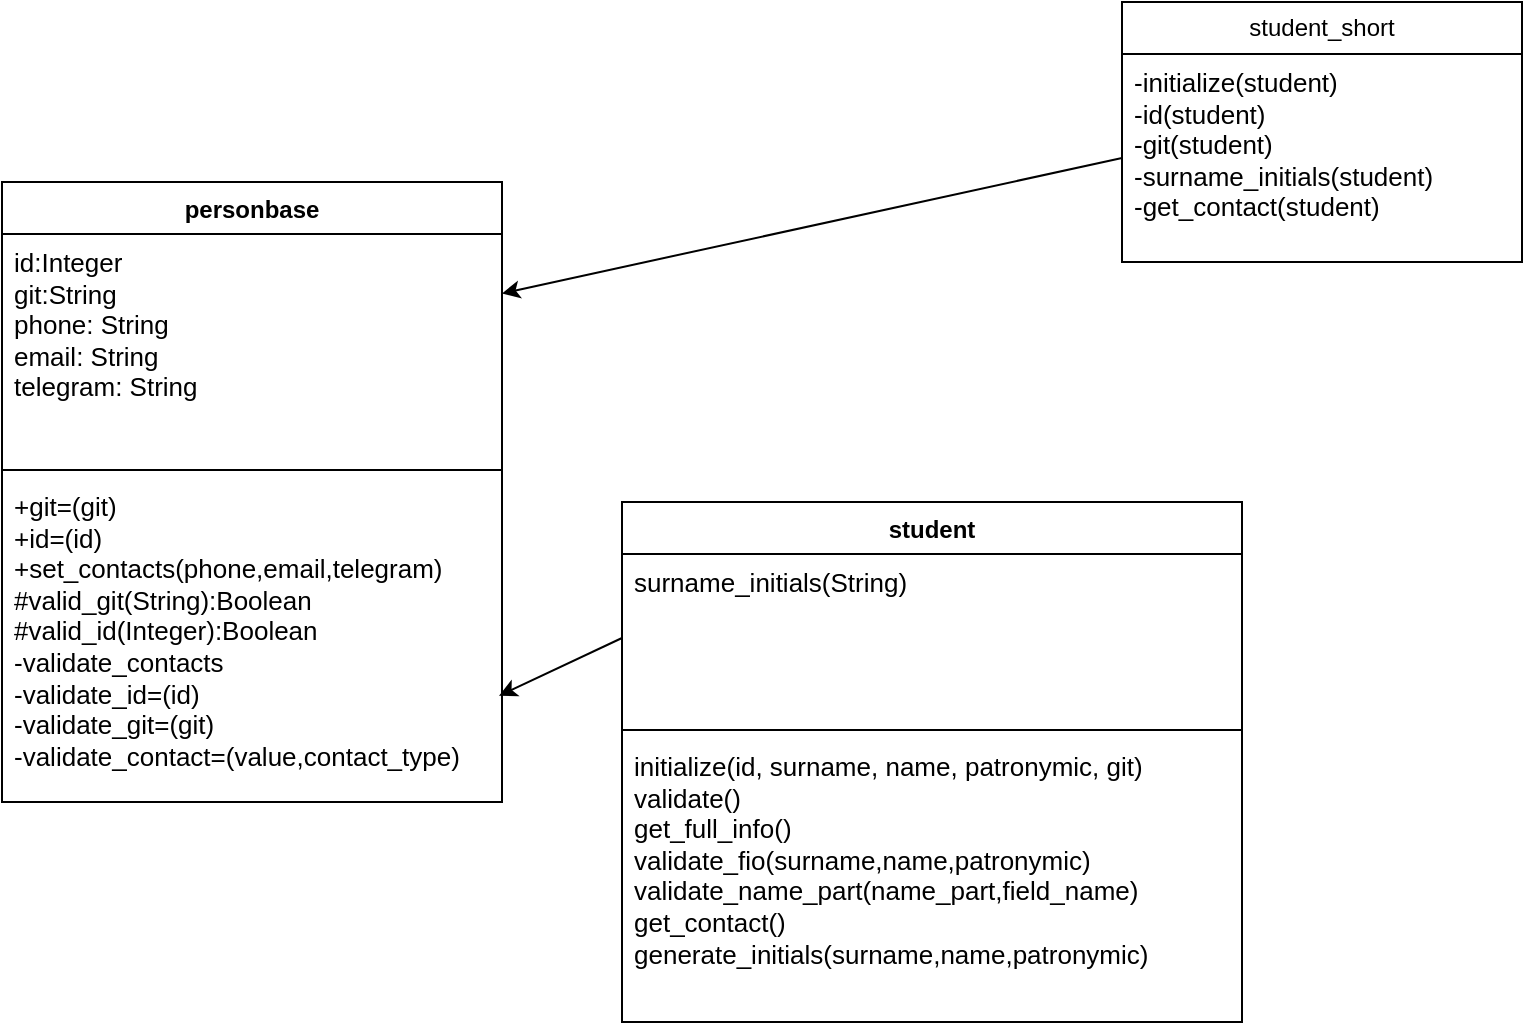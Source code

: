 <mxGraphModel dx="1434" dy="780" grid="1" gridSize="10" guides="1" tooltips="1" connect="1" arrows="1" fold="1" page="1" pageScale="1" pageWidth="827" pageHeight="1169" math="0" shadow="0">
  <root>
    <mxCell id="0" />
    <mxCell id="1" parent="0" />
    <mxCell id="TWZeQBOpbCpTZb6lZ8-Y-5" value="personbase" style="swimlane;fontStyle=1;align=center;verticalAlign=top;childLayout=stackLayout;horizontal=1;startSize=26;horizontalStack=0;resizeParent=1;resizeParentMax=0;resizeLast=0;collapsible=1;marginBottom=0;whiteSpace=wrap;html=1;" parent="1" vertex="1">
      <mxGeometry x="20" y="200" width="250" height="310" as="geometry" />
    </mxCell>
    <mxCell id="TWZeQBOpbCpTZb6lZ8-Y-6" value="&lt;font style=&quot;font-size: 13px;&quot;&gt;id:Integer&lt;/font&gt;&lt;div&gt;&lt;font style=&quot;font-size: 13px;&quot;&gt;git:String&lt;br&gt;phone: String&lt;br&gt;email: String&lt;br&gt;telegram: String&lt;/font&gt;&lt;/div&gt;" style="text;strokeColor=none;fillColor=none;align=left;verticalAlign=top;spacingLeft=4;spacingRight=4;overflow=hidden;rotatable=0;points=[[0,0.5],[1,0.5]];portConstraint=eastwest;whiteSpace=wrap;html=1;" parent="TWZeQBOpbCpTZb6lZ8-Y-5" vertex="1">
      <mxGeometry y="26" width="250" height="114" as="geometry" />
    </mxCell>
    <mxCell id="TWZeQBOpbCpTZb6lZ8-Y-7" value="" style="line;strokeWidth=1;fillColor=none;align=left;verticalAlign=middle;spacingTop=-1;spacingLeft=3;spacingRight=3;rotatable=0;labelPosition=right;points=[];portConstraint=eastwest;strokeColor=inherit;" parent="TWZeQBOpbCpTZb6lZ8-Y-5" vertex="1">
      <mxGeometry y="140" width="250" height="8" as="geometry" />
    </mxCell>
    <mxCell id="TWZeQBOpbCpTZb6lZ8-Y-8" value="&lt;span style=&quot;font-size: 13px;&quot;&gt;+git=(git)&lt;/span&gt;&lt;div&gt;&lt;span style=&quot;font-size: 13px;&quot;&gt;+id=(id)&lt;/span&gt;&lt;/div&gt;&lt;div&gt;&lt;span style=&quot;font-size: 13px;&quot;&gt;+set_contacts(phone,email,telegram)&lt;/span&gt;&lt;/div&gt;&lt;div&gt;&lt;span style=&quot;font-size: 13px;&quot;&gt;#valid_git(String):Boolean&lt;/span&gt;&lt;/div&gt;&lt;div&gt;&lt;span style=&quot;font-size: 13px;&quot;&gt;#valid_id(Integer):Boolean&lt;/span&gt;&lt;/div&gt;&lt;div&gt;&lt;span style=&quot;font-size: 13px;&quot;&gt;-validate_contacts&lt;/span&gt;&lt;/div&gt;&lt;div&gt;&lt;span style=&quot;font-size: 13px;&quot;&gt;-validate_id=(id)&lt;/span&gt;&lt;/div&gt;&lt;div&gt;&lt;span style=&quot;font-size: 13px;&quot;&gt;-validate_git=(git)&lt;/span&gt;&lt;/div&gt;&lt;div&gt;&lt;span style=&quot;font-size: 13px;&quot;&gt;-validate_contact=(value,contact_type)&lt;/span&gt;&lt;/div&gt;&lt;div&gt;&lt;span style=&quot;font-size: 13px;&quot;&gt;&lt;br&gt;&lt;/span&gt;&lt;/div&gt;" style="text;strokeColor=none;fillColor=none;align=left;verticalAlign=top;spacingLeft=4;spacingRight=4;overflow=hidden;rotatable=0;points=[[0,0.5],[1,0.5]];portConstraint=eastwest;whiteSpace=wrap;html=1;" parent="TWZeQBOpbCpTZb6lZ8-Y-5" vertex="1">
      <mxGeometry y="148" width="250" height="162" as="geometry" />
    </mxCell>
    <mxCell id="TWZeQBOpbCpTZb6lZ8-Y-9" value="student" style="swimlane;fontStyle=1;align=center;verticalAlign=top;childLayout=stackLayout;horizontal=1;startSize=26;horizontalStack=0;resizeParent=1;resizeParentMax=0;resizeLast=0;collapsible=1;marginBottom=0;whiteSpace=wrap;html=1;" parent="1" vertex="1">
      <mxGeometry x="330" y="360" width="310" height="260" as="geometry" />
    </mxCell>
    <mxCell id="TWZeQBOpbCpTZb6lZ8-Y-10" value="&lt;span style=&quot;font-size: 13px;&quot;&gt;surname_initials(String)&lt;/span&gt;" style="text;strokeColor=none;fillColor=none;align=left;verticalAlign=top;spacingLeft=4;spacingRight=4;overflow=hidden;rotatable=0;points=[[0,0.5],[1,0.5]];portConstraint=eastwest;whiteSpace=wrap;html=1;" parent="TWZeQBOpbCpTZb6lZ8-Y-9" vertex="1">
      <mxGeometry y="26" width="310" height="84" as="geometry" />
    </mxCell>
    <mxCell id="TWZeQBOpbCpTZb6lZ8-Y-11" value="" style="line;strokeWidth=1;fillColor=none;align=left;verticalAlign=middle;spacingTop=-1;spacingLeft=3;spacingRight=3;rotatable=0;labelPosition=right;points=[];portConstraint=eastwest;strokeColor=inherit;" parent="TWZeQBOpbCpTZb6lZ8-Y-9" vertex="1">
      <mxGeometry y="110" width="310" height="8" as="geometry" />
    </mxCell>
    <mxCell id="TWZeQBOpbCpTZb6lZ8-Y-12" value="&lt;font style=&quot;font-size: 13px;&quot;&gt;initialize(id, surname, name, patronymic, git)&lt;br&gt;validate()&lt;br&gt;get_full_info()&lt;/font&gt;&lt;div&gt;&lt;font style=&quot;font-size: 13px;&quot;&gt;validate_fio(surname,name,patronymic)&lt;/font&gt;&lt;/div&gt;&lt;div&gt;&lt;span style=&quot;font-size: 13px; background-color: initial;&quot;&gt;validate_name_part(name_part,field_name)&lt;/span&gt;&lt;br&gt;&lt;/div&gt;&lt;div&gt;&lt;font style=&quot;font-size: 13px;&quot;&gt;get_contact()&lt;/font&gt;&lt;/div&gt;&lt;div&gt;&lt;font style=&quot;font-size: 13px;&quot;&gt;generate_initials(surname,name,patronymic)&lt;/font&gt;&lt;/div&gt;" style="text;strokeColor=none;fillColor=none;align=left;verticalAlign=top;spacingLeft=4;spacingRight=4;overflow=hidden;rotatable=0;points=[[0,0.5],[1,0.5]];portConstraint=eastwest;whiteSpace=wrap;html=1;" parent="TWZeQBOpbCpTZb6lZ8-Y-9" vertex="1">
      <mxGeometry y="118" width="310" height="142" as="geometry" />
    </mxCell>
    <mxCell id="TWZeQBOpbCpTZb6lZ8-Y-17" value="student_short" style="swimlane;fontStyle=0;childLayout=stackLayout;horizontal=1;startSize=26;fillColor=none;horizontalStack=0;resizeParent=1;resizeParentMax=0;resizeLast=0;collapsible=1;marginBottom=0;whiteSpace=wrap;html=1;" parent="1" vertex="1">
      <mxGeometry x="580" y="110" width="200" height="130" as="geometry" />
    </mxCell>
    <mxCell id="TWZeQBOpbCpTZb6lZ8-Y-20" value="&lt;font style=&quot;font-size: 13px;&quot;&gt;-initialize(student)&lt;br&gt;&lt;/font&gt;&lt;div&gt;&lt;font style=&quot;font-size: 13px;&quot;&gt;-id(student)&lt;/font&gt;&lt;/div&gt;&lt;div&gt;&lt;font style=&quot;font-size: 13px;&quot;&gt;-git(student)&lt;/font&gt;&lt;/div&gt;&lt;div&gt;&lt;font style=&quot;font-size: 13px;&quot;&gt;-surname_initials(student)&lt;/font&gt;&lt;/div&gt;&lt;div&gt;&lt;font style=&quot;font-size: 13px;&quot;&gt;-get_contact(student)&lt;/font&gt;&lt;/div&gt;" style="text;strokeColor=none;fillColor=none;align=left;verticalAlign=top;spacingLeft=4;spacingRight=4;overflow=hidden;rotatable=0;points=[[0,0.5],[1,0.5]];portConstraint=eastwest;whiteSpace=wrap;html=1;" parent="TWZeQBOpbCpTZb6lZ8-Y-17" vertex="1">
      <mxGeometry y="26" width="200" height="104" as="geometry" />
    </mxCell>
    <mxCell id="TWZeQBOpbCpTZb6lZ8-Y-21" value="" style="endArrow=classic;html=1;rounded=0;entryX=0.994;entryY=0.672;entryDx=0;entryDy=0;entryPerimeter=0;exitX=0;exitY=0.5;exitDx=0;exitDy=0;" parent="1" source="TWZeQBOpbCpTZb6lZ8-Y-10" target="TWZeQBOpbCpTZb6lZ8-Y-8" edge="1">
      <mxGeometry width="50" height="50" relative="1" as="geometry">
        <mxPoint x="390" y="430" as="sourcePoint" />
        <mxPoint x="440" y="380" as="targetPoint" />
      </mxGeometry>
    </mxCell>
    <mxCell id="TWZeQBOpbCpTZb6lZ8-Y-22" value="" style="endArrow=classic;html=1;rounded=0;exitX=0;exitY=0.5;exitDx=0;exitDy=0;" parent="1" source="TWZeQBOpbCpTZb6lZ8-Y-20" target="TWZeQBOpbCpTZb6lZ8-Y-6" edge="1">
      <mxGeometry width="50" height="50" relative="1" as="geometry">
        <mxPoint x="390" y="430" as="sourcePoint" />
        <mxPoint x="440" y="380" as="targetPoint" />
      </mxGeometry>
    </mxCell>
  </root>
</mxGraphModel>

